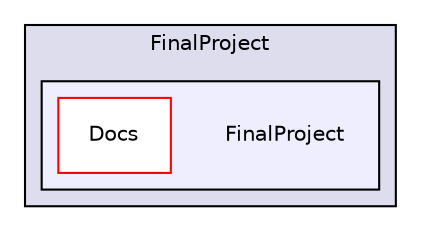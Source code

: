 digraph "D:/Documents/LocalProjects/C/FinalProject/FinalProject" {
  compound=true
  node [ fontsize="10", fontname="Helvetica"];
  edge [ labelfontsize="10", labelfontname="Helvetica"];
  subgraph clusterdir_f45dd37d468222025f93c50c34c9b810 {
    graph [ bgcolor="#ddddee", pencolor="black", label="FinalProject" fontname="Helvetica", fontsize="10", URL="dir_f45dd37d468222025f93c50c34c9b810.html"]
  subgraph clusterdir_bae05f8677d2234cc443db0b7b38d15a {
    graph [ bgcolor="#eeeeff", pencolor="black", label="" URL="dir_bae05f8677d2234cc443db0b7b38d15a.html"];
    dir_bae05f8677d2234cc443db0b7b38d15a [shape=plaintext label="FinalProject"];
    dir_faab23e871edbd168169ca65514cd9f3 [shape=box label="Docs" color="red" fillcolor="white" style="filled" URL="dir_faab23e871edbd168169ca65514cd9f3.html"];
  }
  }
}
